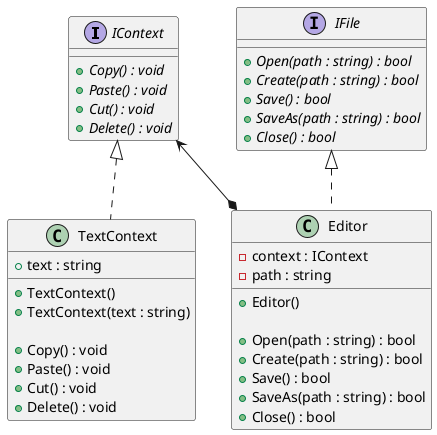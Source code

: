 @startuml
'https://plantuml.com/class-diagram

interface IContext {
+ {abstract} Copy() : void
+ {abstract} Paste() : void
+ {abstract} Cut() : void
+ {abstract} Delete() : void
}

IContext <|.. TextContext
class TextContext {
+ text : string

+ TextContext()
+ TextContext(text : string)

+ Copy() : void
+ Paste() : void
+ Cut() : void
+ Delete() : void
}

interface IFile {
+ {abstract} Open(path : string) : bool
+ {abstract} Create(path : string) : bool
+ {abstract} Save() : bool
+ {abstract} SaveAs(path : string) : bool
+ {abstract} Close() : bool
}

IContext <--* Editor
IFile <|.. Editor
class Editor {
- context : IContext
- path : string

+ Editor()

+ Open(path : string) : bool
+ Create(path : string) : bool
+ Save() : bool
+ SaveAs(path : string) : bool
+ Close() : bool
}

@enduml
